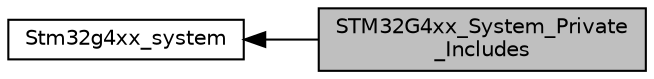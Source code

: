 digraph "STM32G4xx_System_Private_Includes"
{
  edge [fontname="Helvetica",fontsize="10",labelfontname="Helvetica",labelfontsize="10"];
  node [fontname="Helvetica",fontsize="10",shape=box];
  rankdir=LR;
  Node1 [label="STM32G4xx_System_Private\l_Includes",height=0.2,width=0.4,color="black", fillcolor="grey75", style="filled", fontcolor="black",tooltip=" "];
  Node2 [label="Stm32g4xx_system",height=0.2,width=0.4,color="black", fillcolor="white", style="filled",URL="$group__stm32g4xx__system.html",tooltip=" "];
  Node2->Node1 [shape=plaintext, dir="back", style="solid"];
}
